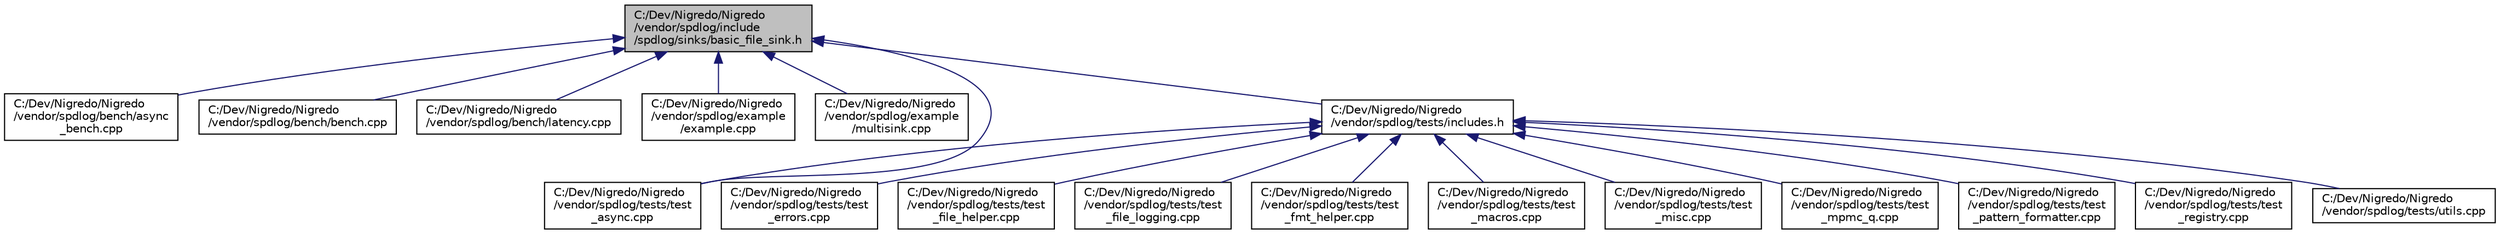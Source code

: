 digraph "C:/Dev/Nigredo/Nigredo/vendor/spdlog/include/spdlog/sinks/basic_file_sink.h"
{
  edge [fontname="Helvetica",fontsize="10",labelfontname="Helvetica",labelfontsize="10"];
  node [fontname="Helvetica",fontsize="10",shape=record];
  Node1 [label="C:/Dev/Nigredo/Nigredo\l/vendor/spdlog/include\l/spdlog/sinks/basic_file_sink.h",height=0.2,width=0.4,color="black", fillcolor="grey75", style="filled" fontcolor="black"];
  Node1 -> Node2 [dir="back",color="midnightblue",fontsize="10",style="solid",fontname="Helvetica"];
  Node2 [label="C:/Dev/Nigredo/Nigredo\l/vendor/spdlog/bench/async\l_bench.cpp",height=0.2,width=0.4,color="black", fillcolor="white", style="filled",URL="$async__bench_8cpp.html"];
  Node1 -> Node3 [dir="back",color="midnightblue",fontsize="10",style="solid",fontname="Helvetica"];
  Node3 [label="C:/Dev/Nigredo/Nigredo\l/vendor/spdlog/bench/bench.cpp",height=0.2,width=0.4,color="black", fillcolor="white", style="filled",URL="$bench_8cpp.html"];
  Node1 -> Node4 [dir="back",color="midnightblue",fontsize="10",style="solid",fontname="Helvetica"];
  Node4 [label="C:/Dev/Nigredo/Nigredo\l/vendor/spdlog/bench/latency.cpp",height=0.2,width=0.4,color="black", fillcolor="white", style="filled",URL="$latency_8cpp.html"];
  Node1 -> Node5 [dir="back",color="midnightblue",fontsize="10",style="solid",fontname="Helvetica"];
  Node5 [label="C:/Dev/Nigredo/Nigredo\l/vendor/spdlog/example\l/example.cpp",height=0.2,width=0.4,color="black", fillcolor="white", style="filled",URL="$example_8cpp.html"];
  Node1 -> Node6 [dir="back",color="midnightblue",fontsize="10",style="solid",fontname="Helvetica"];
  Node6 [label="C:/Dev/Nigredo/Nigredo\l/vendor/spdlog/example\l/multisink.cpp",height=0.2,width=0.4,color="black", fillcolor="white", style="filled",URL="$multisink_8cpp.html"];
  Node1 -> Node7 [dir="back",color="midnightblue",fontsize="10",style="solid",fontname="Helvetica"];
  Node7 [label="C:/Dev/Nigredo/Nigredo\l/vendor/spdlog/tests/includes.h",height=0.2,width=0.4,color="black", fillcolor="white", style="filled",URL="$includes_8h.html"];
  Node7 -> Node8 [dir="back",color="midnightblue",fontsize="10",style="solid",fontname="Helvetica"];
  Node8 [label="C:/Dev/Nigredo/Nigredo\l/vendor/spdlog/tests/test\l_async.cpp",height=0.2,width=0.4,color="black", fillcolor="white", style="filled",URL="$test__async_8cpp.html"];
  Node7 -> Node9 [dir="back",color="midnightblue",fontsize="10",style="solid",fontname="Helvetica"];
  Node9 [label="C:/Dev/Nigredo/Nigredo\l/vendor/spdlog/tests/test\l_errors.cpp",height=0.2,width=0.4,color="black", fillcolor="white", style="filled",URL="$test__errors_8cpp.html"];
  Node7 -> Node10 [dir="back",color="midnightblue",fontsize="10",style="solid",fontname="Helvetica"];
  Node10 [label="C:/Dev/Nigredo/Nigredo\l/vendor/spdlog/tests/test\l_file_helper.cpp",height=0.2,width=0.4,color="black", fillcolor="white", style="filled",URL="$test__file__helper_8cpp.html"];
  Node7 -> Node11 [dir="back",color="midnightblue",fontsize="10",style="solid",fontname="Helvetica"];
  Node11 [label="C:/Dev/Nigredo/Nigredo\l/vendor/spdlog/tests/test\l_file_logging.cpp",height=0.2,width=0.4,color="black", fillcolor="white", style="filled",URL="$test__file__logging_8cpp.html"];
  Node7 -> Node12 [dir="back",color="midnightblue",fontsize="10",style="solid",fontname="Helvetica"];
  Node12 [label="C:/Dev/Nigredo/Nigredo\l/vendor/spdlog/tests/test\l_fmt_helper.cpp",height=0.2,width=0.4,color="black", fillcolor="white", style="filled",URL="$test__fmt__helper_8cpp.html"];
  Node7 -> Node13 [dir="back",color="midnightblue",fontsize="10",style="solid",fontname="Helvetica"];
  Node13 [label="C:/Dev/Nigredo/Nigredo\l/vendor/spdlog/tests/test\l_macros.cpp",height=0.2,width=0.4,color="black", fillcolor="white", style="filled",URL="$test__macros_8cpp.html"];
  Node7 -> Node14 [dir="back",color="midnightblue",fontsize="10",style="solid",fontname="Helvetica"];
  Node14 [label="C:/Dev/Nigredo/Nigredo\l/vendor/spdlog/tests/test\l_misc.cpp",height=0.2,width=0.4,color="black", fillcolor="white", style="filled",URL="$test__misc_8cpp.html"];
  Node7 -> Node15 [dir="back",color="midnightblue",fontsize="10",style="solid",fontname="Helvetica"];
  Node15 [label="C:/Dev/Nigredo/Nigredo\l/vendor/spdlog/tests/test\l_mpmc_q.cpp",height=0.2,width=0.4,color="black", fillcolor="white", style="filled",URL="$test__mpmc__q_8cpp.html"];
  Node7 -> Node16 [dir="back",color="midnightblue",fontsize="10",style="solid",fontname="Helvetica"];
  Node16 [label="C:/Dev/Nigredo/Nigredo\l/vendor/spdlog/tests/test\l_pattern_formatter.cpp",height=0.2,width=0.4,color="black", fillcolor="white", style="filled",URL="$test__pattern__formatter_8cpp.html"];
  Node7 -> Node17 [dir="back",color="midnightblue",fontsize="10",style="solid",fontname="Helvetica"];
  Node17 [label="C:/Dev/Nigredo/Nigredo\l/vendor/spdlog/tests/test\l_registry.cpp",height=0.2,width=0.4,color="black", fillcolor="white", style="filled",URL="$test__registry_8cpp.html"];
  Node7 -> Node18 [dir="back",color="midnightblue",fontsize="10",style="solid",fontname="Helvetica"];
  Node18 [label="C:/Dev/Nigredo/Nigredo\l/vendor/spdlog/tests/utils.cpp",height=0.2,width=0.4,color="black", fillcolor="white", style="filled",URL="$utils_8cpp.html"];
  Node1 -> Node8 [dir="back",color="midnightblue",fontsize="10",style="solid",fontname="Helvetica"];
}
